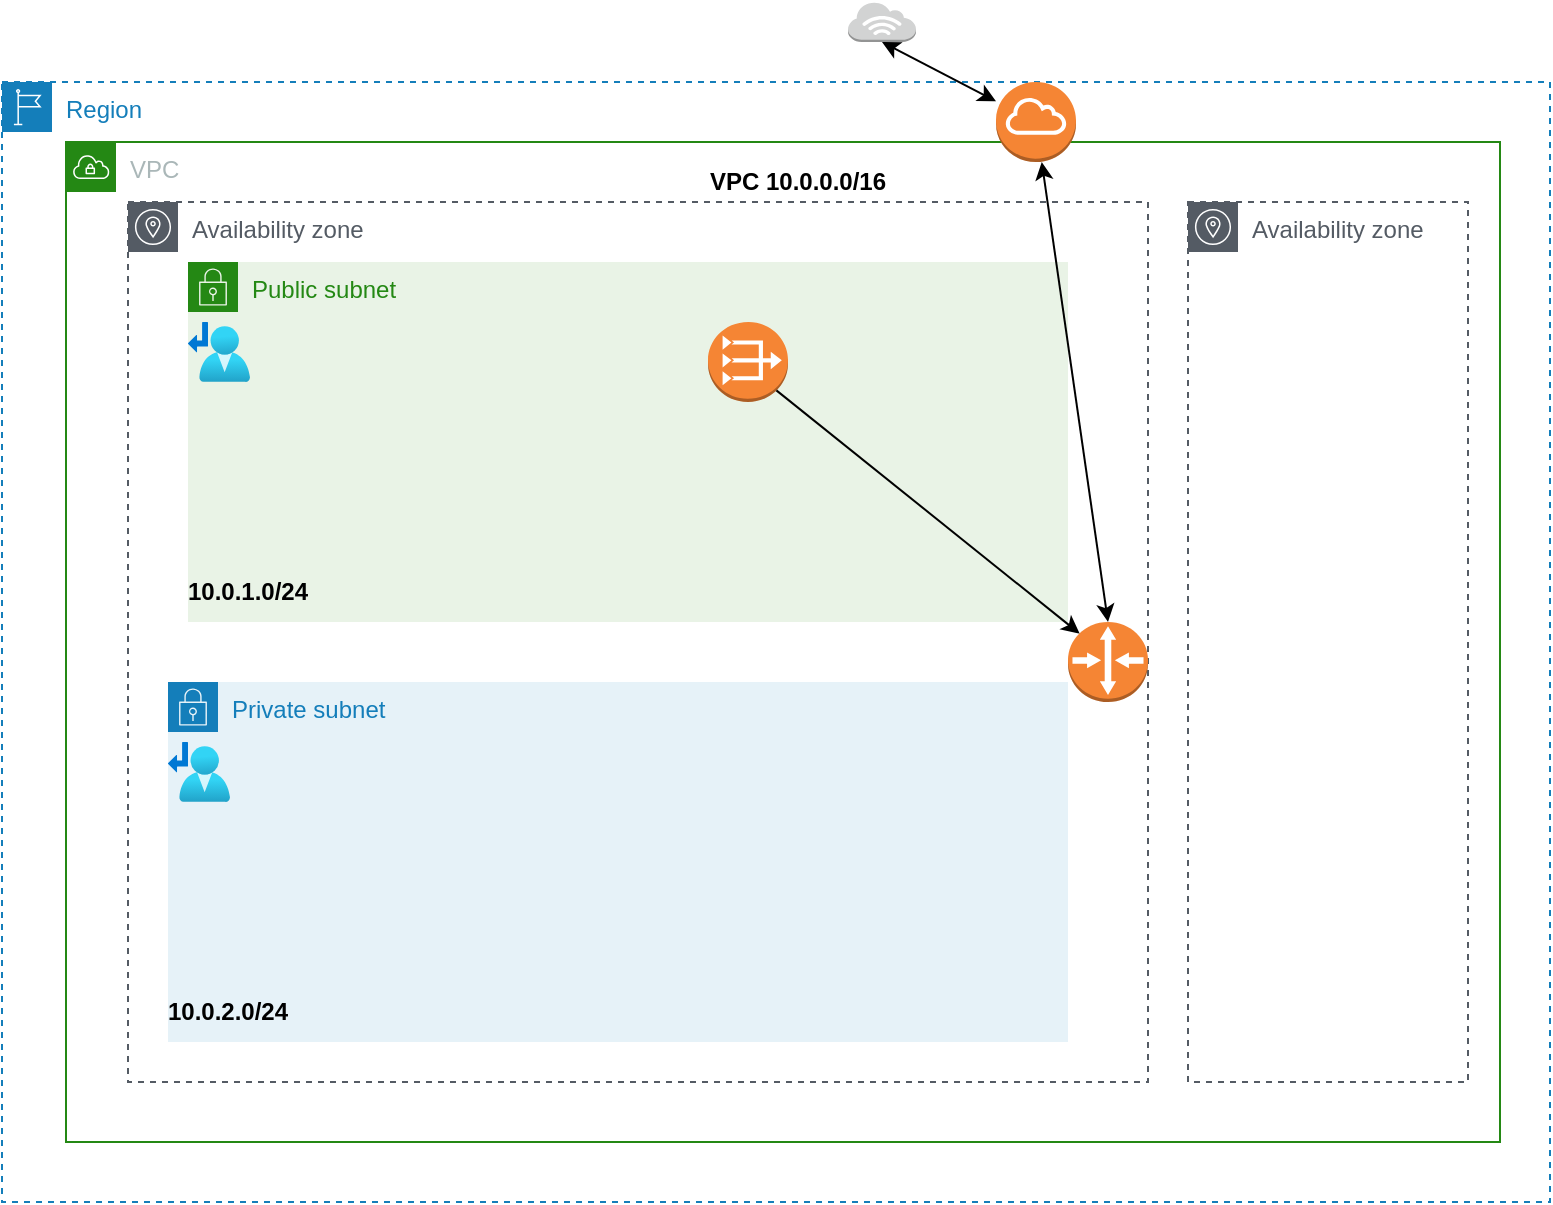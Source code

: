 <mxfile version="16.5.6" type="github">
  <diagram id="bJjdfScnOhEYDZ1nvRLR" name="Page-1">
    <mxGraphModel dx="1422" dy="762" grid="1" gridSize="10" guides="1" tooltips="1" connect="1" arrows="1" fold="1" page="1" pageScale="1" pageWidth="827" pageHeight="1169" math="0" shadow="0">
      <root>
        <mxCell id="0" />
        <mxCell id="bB3c_y69kQhv3heVyW8m-2" parent="0" />
        <mxCell id="bB3c_y69kQhv3heVyW8m-3" value="Region" style="points=[[0,0],[0.25,0],[0.5,0],[0.75,0],[1,0],[1,0.25],[1,0.5],[1,0.75],[1,1],[0.75,1],[0.5,1],[0.25,1],[0,1],[0,0.75],[0,0.5],[0,0.25]];outlineConnect=0;gradientColor=none;html=1;whiteSpace=wrap;fontSize=12;fontStyle=0;container=1;pointerEvents=0;collapsible=0;recursiveResize=0;shape=mxgraph.aws4.group;grIcon=mxgraph.aws4.group_region;strokeColor=#147EBA;fillColor=none;verticalAlign=top;align=left;spacingLeft=30;fontColor=#147EBA;dashed=1;" parent="bB3c_y69kQhv3heVyW8m-2" vertex="1">
          <mxGeometry x="27" y="90" width="774" height="560" as="geometry" />
        </mxCell>
        <mxCell id="bB3c_y69kQhv3heVyW8m-5" value="VPC" style="points=[[0,0],[0.25,0],[0.5,0],[0.75,0],[1,0],[1,0.25],[1,0.5],[1,0.75],[1,1],[0.75,1],[0.5,1],[0.25,1],[0,1],[0,0.75],[0,0.5],[0,0.25]];outlineConnect=0;gradientColor=none;html=1;whiteSpace=wrap;fontSize=12;fontStyle=0;container=0;pointerEvents=0;collapsible=0;recursiveResize=0;shape=mxgraph.aws4.group;grIcon=mxgraph.aws4.group_vpc;strokeColor=#248814;fillColor=none;verticalAlign=top;align=left;spacingLeft=30;fontColor=#AAB7B8;dashed=0;" parent="bB3c_y69kQhv3heVyW8m-3" vertex="1">
          <mxGeometry x="32" y="30" width="717" height="500" as="geometry" />
        </mxCell>
        <mxCell id="bB3c_y69kQhv3heVyW8m-10" value="" style="outlineConnect=0;dashed=0;verticalLabelPosition=bottom;verticalAlign=top;align=center;html=1;shape=mxgraph.aws3.internet_gateway;fillColor=#F58534;gradientColor=none;" parent="bB3c_y69kQhv3heVyW8m-3" vertex="1">
          <mxGeometry x="497" width="40" height="40" as="geometry" />
        </mxCell>
        <UserObject label="&lt;b&gt;VPC 10.0.0.0/16&lt;/b&gt;" placeholders="1" name="Variable" id="bB3c_y69kQhv3heVyW8m-9">
          <mxCell style="text;html=1;strokeColor=none;fillColor=none;align=center;verticalAlign=middle;whiteSpace=wrap;overflow=hidden;" parent="bB3c_y69kQhv3heVyW8m-3" vertex="1">
            <mxGeometry x="343" y="40" width="110" height="20" as="geometry" />
          </mxCell>
        </UserObject>
        <mxCell id="bB3c_y69kQhv3heVyW8m-16" value="&lt;b&gt;Subnet 10.0.0.0/24&lt;/b&gt;" style="text;html=1;strokeColor=none;fillColor=none;align=center;verticalAlign=middle;whiteSpace=wrap;rounded=0;" parent="bB3c_y69kQhv3heVyW8m-3" vertex="1">
          <mxGeometry x="338" y="100" width="120" height="10" as="geometry" />
        </mxCell>
        <mxCell id="bB3c_y69kQhv3heVyW8m-22" value="" style="outlineConnect=0;dashed=0;verticalLabelPosition=bottom;verticalAlign=top;align=center;html=1;shape=mxgraph.aws3.internet_3;fillColor=#D2D3D3;gradientColor=none;" parent="bB3c_y69kQhv3heVyW8m-2" vertex="1">
          <mxGeometry x="450" y="50" width="34" height="20" as="geometry" />
        </mxCell>
        <mxCell id="bB3c_y69kQhv3heVyW8m-24" value="" style="endArrow=classic;startArrow=classic;html=1;rounded=0;exitX=0.5;exitY=1;exitDx=0;exitDy=0;exitPerimeter=0;" parent="bB3c_y69kQhv3heVyW8m-2" source="bB3c_y69kQhv3heVyW8m-22" target="bB3c_y69kQhv3heVyW8m-10" edge="1">
          <mxGeometry width="50" height="50" relative="1" as="geometry">
            <mxPoint x="426" y="210" as="sourcePoint" />
            <mxPoint x="476" y="160" as="targetPoint" />
          </mxGeometry>
        </mxCell>
        <mxCell id="vMngIz2PfXexnk4Se60b-8" value="Availability zone" style="sketch=0;outlineConnect=0;gradientColor=none;html=1;whiteSpace=wrap;fontSize=12;fontStyle=0;shape=mxgraph.aws4.group;grIcon=mxgraph.aws4.group_availability_zone;strokeColor=#545B64;fillColor=none;verticalAlign=top;align=left;spacingLeft=30;fontColor=#545B64;dashed=1;" parent="bB3c_y69kQhv3heVyW8m-2" vertex="1">
          <mxGeometry x="90" y="150" width="510" height="440" as="geometry" />
        </mxCell>
        <mxCell id="vMngIz2PfXexnk4Se60b-9" value="Availability zone" style="sketch=0;outlineConnect=0;gradientColor=none;html=1;whiteSpace=wrap;fontSize=12;fontStyle=0;shape=mxgraph.aws4.group;grIcon=mxgraph.aws4.group_availability_zone;strokeColor=#545B64;fillColor=none;verticalAlign=top;align=left;spacingLeft=30;fontColor=#545B64;dashed=1;" parent="bB3c_y69kQhv3heVyW8m-2" vertex="1">
          <mxGeometry x="620" y="150" width="140" height="440" as="geometry" />
        </mxCell>
        <mxCell id="vMngIz2PfXexnk4Se60b-11" value="Public subnet" style="points=[[0,0],[0.25,0],[0.5,0],[0.75,0],[1,0],[1,0.25],[1,0.5],[1,0.75],[1,1],[0.75,1],[0.5,1],[0.25,1],[0,1],[0,0.75],[0,0.5],[0,0.25]];outlineConnect=0;gradientColor=none;html=1;whiteSpace=wrap;fontSize=12;fontStyle=0;container=1;pointerEvents=0;collapsible=0;recursiveResize=0;shape=mxgraph.aws4.group;grIcon=mxgraph.aws4.group_security_group;grStroke=0;strokeColor=#248814;fillColor=#E9F3E6;verticalAlign=top;align=left;spacingLeft=30;fontColor=#248814;dashed=0;" parent="bB3c_y69kQhv3heVyW8m-2" vertex="1">
          <mxGeometry x="120" y="180" width="440" height="180" as="geometry" />
        </mxCell>
        <mxCell id="vMngIz2PfXexnk4Se60b-29" value="&lt;b&gt;10.0.1.0/24&lt;/b&gt;" style="text;html=1;strokeColor=none;fillColor=none;align=center;verticalAlign=middle;whiteSpace=wrap;rounded=0;" parent="vMngIz2PfXexnk4Se60b-11" vertex="1">
          <mxGeometry x="-1.11e-15" y="150" width="60" height="30" as="geometry" />
        </mxCell>
        <mxCell id="vMngIz2PfXexnk4Se60b-12" value="Private subnet" style="points=[[0,0],[0.25,0],[0.5,0],[0.75,0],[1,0],[1,0.25],[1,0.5],[1,0.75],[1,1],[0.75,1],[0.5,1],[0.25,1],[0,1],[0,0.75],[0,0.5],[0,0.25]];outlineConnect=0;gradientColor=none;html=1;whiteSpace=wrap;fontSize=12;fontStyle=0;container=1;pointerEvents=0;collapsible=0;recursiveResize=0;shape=mxgraph.aws4.group;grIcon=mxgraph.aws4.group_security_group;grStroke=0;strokeColor=#147EBA;fillColor=#E6F2F8;verticalAlign=top;align=left;spacingLeft=30;fontColor=#147EBA;dashed=0;" parent="bB3c_y69kQhv3heVyW8m-2" vertex="1">
          <mxGeometry x="110" y="390" width="450" height="180" as="geometry" />
        </mxCell>
        <mxCell id="vMngIz2PfXexnk4Se60b-30" value="&lt;b&gt;10.0.2.0/24&lt;/b&gt;" style="text;html=1;strokeColor=none;fillColor=none;align=center;verticalAlign=middle;whiteSpace=wrap;rounded=0;" parent="vMngIz2PfXexnk4Se60b-12" vertex="1">
          <mxGeometry y="150" width="60" height="30" as="geometry" />
        </mxCell>
        <mxCell id="vMngIz2PfXexnk4Se60b-13" value="" style="outlineConnect=0;dashed=0;verticalLabelPosition=bottom;verticalAlign=top;align=center;html=1;shape=mxgraph.aws3.router;fillColor=#F58534;gradientColor=none;" parent="bB3c_y69kQhv3heVyW8m-2" vertex="1">
          <mxGeometry x="560" y="360" width="40" height="40" as="geometry" />
        </mxCell>
        <mxCell id="vMngIz2PfXexnk4Se60b-14" value="" style="outlineConnect=0;dashed=0;verticalLabelPosition=bottom;verticalAlign=top;align=center;html=1;shape=mxgraph.aws3.vpc_nat_gateway;fillColor=#F58534;gradientColor=none;" parent="bB3c_y69kQhv3heVyW8m-2" vertex="1">
          <mxGeometry x="380" y="210" width="40" height="40" as="geometry" />
        </mxCell>
        <mxCell id="vMngIz2PfXexnk4Se60b-16" value="" style="endArrow=classic;html=1;rounded=0;entryX=0.145;entryY=0.145;entryDx=0;entryDy=0;entryPerimeter=0;exitX=0.855;exitY=0.855;exitDx=0;exitDy=0;exitPerimeter=0;" parent="bB3c_y69kQhv3heVyW8m-2" source="vMngIz2PfXexnk4Se60b-14" target="vMngIz2PfXexnk4Se60b-13" edge="1">
          <mxGeometry width="50" height="50" relative="1" as="geometry">
            <mxPoint x="420" y="390" as="sourcePoint" />
            <mxPoint x="470" y="340" as="targetPoint" />
          </mxGeometry>
        </mxCell>
        <mxCell id="vMngIz2PfXexnk4Se60b-17" value="" style="endArrow=classic;startArrow=classic;html=1;rounded=0;exitX=0.5;exitY=0;exitDx=0;exitDy=0;exitPerimeter=0;" parent="bB3c_y69kQhv3heVyW8m-2" source="vMngIz2PfXexnk4Se60b-13" target="bB3c_y69kQhv3heVyW8m-10" edge="1">
          <mxGeometry width="50" height="50" relative="1" as="geometry">
            <mxPoint x="420" y="390" as="sourcePoint" />
            <mxPoint x="470" y="340" as="targetPoint" />
          </mxGeometry>
        </mxCell>
        <object label="" local="10.0.0.0/16" internet_gatway="0.0.0.0/0" id="vMngIz2PfXexnk4Se60b-22">
          <mxCell style="aspect=fixed;html=1;points=[];align=center;image;fontSize=12;image=img/lib/azure2/networking/Route_Tables.svg;" parent="bB3c_y69kQhv3heVyW8m-2" vertex="1">
            <mxGeometry x="120" y="210" width="30.97" height="30" as="geometry" />
          </mxCell>
        </object>
        <object label="" local="10.0.0.0/16" NAT_gateway="0.0.0.0/0" id="vMngIz2PfXexnk4Se60b-34">
          <mxCell style="aspect=fixed;html=1;points=[];align=center;image;fontSize=12;image=img/lib/azure2/networking/Route_Tables.svg;" parent="bB3c_y69kQhv3heVyW8m-2" vertex="1">
            <mxGeometry x="110" y="420" width="30.97" height="30" as="geometry" />
          </mxCell>
        </object>
      </root>
    </mxGraphModel>
  </diagram>
</mxfile>

